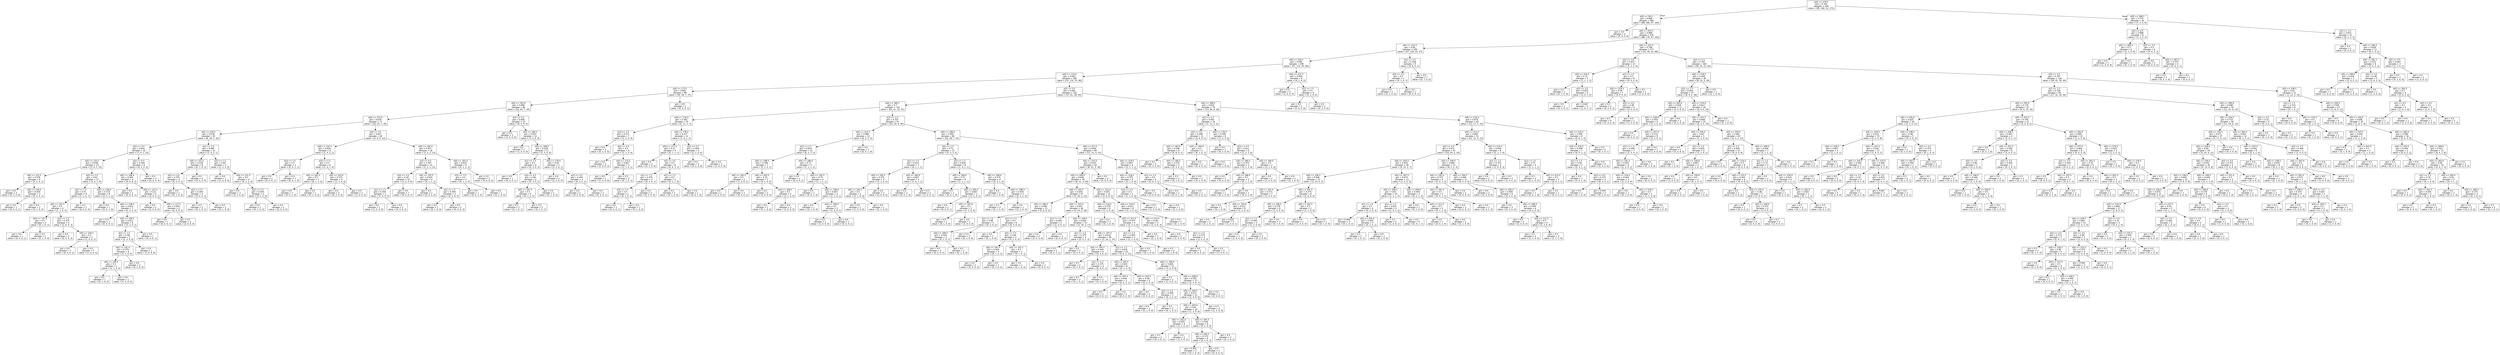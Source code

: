 digraph Tree {
node [shape=box, fontname="helvetica"] ;
edge [fontname="helvetica"] ;
0 [label="x[0] <= 278.5\ngini = 0.704\nsamples = 500\nvalue = [95, 182, 52, 171]"] ;
1 [label="x[0] <= 94.5\ngini = 0.698\nsamples = 480\nvalue = [88, 180, 47, 165]"] ;
0 -> 1 [labeldistance=2.5, labelangle=45, headlabel="True"] ;
2 [label="gini = 0.0\nsamples = 4\nvalue = [0, 4, 0, 0]"] ;
1 -> 2 ;
3 [label="x[0] <= 223.5\ngini = 0.699\nsamples = 476\nvalue = [88, 176, 47, 165]"] ;
1 -> 3 ;
4 [label="x[0] <= 222.5\ngini = 0.69\nsamples = 299\nvalue = [57, 120, 25, 97]"] ;
3 -> 4 ;
5 [label="x[0] <= 220.5\ngini = 0.695\nsamples = 290\nvalue = [57, 112, 25, 96]"] ;
4 -> 5 ;
6 [label="x[0] <= 174.0\ngini = 0.693\nsamples = 284\nvalue = [53, 110, 25, 96]"] ;
5 -> 6 ;
7 [label="x[0] <= 172.5\ngini = 0.682\nsamples = 89\nvalue = [16, 29, 7, 37]"] ;
6 -> 7 ;
8 [label="x[0] <= 165.0\ngini = 0.689\nsamples = 86\nvalue = [16, 29, 7, 34]"] ;
7 -> 8 ;
9 [label="x[0] <= 153.5\ngini = 0.678\nsamples = 71\nvalue = [10, 24, 7, 30]"] ;
8 -> 9 ;
10 [label="x[0] <= 150.5\ngini = 0.678\nsamples = 45\nvalue = [8, 18, 3, 16]"] ;
9 -> 10 ;
11 [label="x[2] <= 3.5\ngini = 0.652\nsamples = 32\nvalue = [7, 9, 1, 15]"] ;
10 -> 11 ;
12 [label="x[0] <= 132.5\ngini = 0.639\nsamples = 23\nvalue = [3, 9, 1, 10]"] ;
11 -> 12 ;
13 [label="x[0] <= 122.5\ngini = 0.278\nsamples = 6\nvalue = [0, 5, 0, 1]"] ;
12 -> 13 ;
14 [label="gini = 0.0\nsamples = 3\nvalue = [0, 3, 0, 0]"] ;
13 -> 14 ;
15 [label="x[0] <= 126.0\ngini = 0.444\nsamples = 3\nvalue = [0, 2, 0, 1]"] ;
13 -> 15 ;
16 [label="gini = 0.0\nsamples = 1\nvalue = [0, 0, 0, 1]"] ;
15 -> 16 ;
17 [label="gini = 0.0\nsamples = 2\nvalue = [0, 2, 0, 0]"] ;
15 -> 17 ;
18 [label="x[2] <= 2.5\ngini = 0.63\nsamples = 17\nvalue = [3, 4, 1, 9]"] ;
12 -> 18 ;
19 [label="x[1] <= 1.5\ngini = 0.37\nsamples = 9\nvalue = [1, 1, 0, 7]"] ;
18 -> 19 ;
20 [label="x[0] <= 141.5\ngini = 0.5\nsamples = 6\nvalue = [1, 1, 0, 4]"] ;
19 -> 20 ;
21 [label="x[0] <= 137.5\ngini = 0.5\nsamples = 2\nvalue = [0, 1, 0, 1]"] ;
20 -> 21 ;
22 [label="gini = 0.0\nsamples = 1\nvalue = [0, 0, 0, 1]"] ;
21 -> 22 ;
23 [label="gini = 0.0\nsamples = 1\nvalue = [0, 1, 0, 0]"] ;
21 -> 23 ;
24 [label="x[2] <= 1.5\ngini = 0.375\nsamples = 4\nvalue = [1, 0, 0, 3]"] ;
20 -> 24 ;
25 [label="gini = 0.0\nsamples = 2\nvalue = [0, 0, 0, 2]"] ;
24 -> 25 ;
26 [label="x[0] <= 144.5\ngini = 0.5\nsamples = 2\nvalue = [1, 0, 0, 1]"] ;
24 -> 26 ;
27 [label="gini = 0.0\nsamples = 1\nvalue = [0, 0, 0, 1]"] ;
26 -> 27 ;
28 [label="gini = 0.0\nsamples = 1\nvalue = [1, 0, 0, 0]"] ;
26 -> 28 ;
29 [label="gini = 0.0\nsamples = 3\nvalue = [0, 0, 0, 3]"] ;
19 -> 29 ;
30 [label="x[0] <= 136.0\ngini = 0.719\nsamples = 8\nvalue = [2, 3, 1, 2]"] ;
18 -> 30 ;
31 [label="gini = 0.0\nsamples = 1\nvalue = [0, 0, 1, 0]"] ;
30 -> 31 ;
32 [label="x[0] <= 138.5\ngini = 0.653\nsamples = 7\nvalue = [2, 3, 0, 2]"] ;
30 -> 32 ;
33 [label="gini = 0.0\nsamples = 1\nvalue = [0, 0, 0, 1]"] ;
32 -> 33 ;
34 [label="x[0] <= 149.5\ngini = 0.611\nsamples = 6\nvalue = [2, 3, 0, 1]"] ;
32 -> 34 ;
35 [label="x[1] <= 1.5\ngini = 0.48\nsamples = 5\nvalue = [2, 3, 0, 0]"] ;
34 -> 35 ;
36 [label="x[0] <= 141.0\ngini = 0.375\nsamples = 4\nvalue = [1, 3, 0, 0]"] ;
35 -> 36 ;
37 [label="x[0] <= 139.5\ngini = 0.5\nsamples = 2\nvalue = [1, 1, 0, 0]"] ;
36 -> 37 ;
38 [label="gini = 0.0\nsamples = 1\nvalue = [0, 1, 0, 0]"] ;
37 -> 38 ;
39 [label="gini = 0.0\nsamples = 1\nvalue = [1, 0, 0, 0]"] ;
37 -> 39 ;
40 [label="gini = 0.0\nsamples = 2\nvalue = [0, 2, 0, 0]"] ;
36 -> 40 ;
41 [label="gini = 0.0\nsamples = 1\nvalue = [1, 0, 0, 0]"] ;
35 -> 41 ;
42 [label="gini = 0.0\nsamples = 1\nvalue = [0, 0, 0, 1]"] ;
34 -> 42 ;
43 [label="x[2] <= 4.5\ngini = 0.494\nsamples = 9\nvalue = [4, 0, 0, 5]"] ;
11 -> 43 ;
44 [label="x[0] <= 106.0\ngini = 0.444\nsamples = 6\nvalue = [4, 0, 0, 2]"] ;
43 -> 44 ;
45 [label="gini = 0.0\nsamples = 1\nvalue = [0, 0, 0, 1]"] ;
44 -> 45 ;
46 [label="x[0] <= 127.0\ngini = 0.32\nsamples = 5\nvalue = [4, 0, 0, 1]"] ;
44 -> 46 ;
47 [label="gini = 0.0\nsamples = 2\nvalue = [2, 0, 0, 0]"] ;
46 -> 47 ;
48 [label="x[0] <= 137.5\ngini = 0.444\nsamples = 3\nvalue = [2, 0, 0, 1]"] ;
46 -> 48 ;
49 [label="gini = 0.0\nsamples = 1\nvalue = [0, 0, 0, 1]"] ;
48 -> 49 ;
50 [label="gini = 0.0\nsamples = 2\nvalue = [2, 0, 0, 0]"] ;
48 -> 50 ;
51 [label="gini = 0.0\nsamples = 3\nvalue = [0, 0, 0, 3]"] ;
43 -> 51 ;
52 [label="x[1] <= 1.5\ngini = 0.485\nsamples = 13\nvalue = [1, 9, 2, 1]"] ;
10 -> 52 ;
53 [label="x[0] <= 151.5\ngini = 0.219\nsamples = 8\nvalue = [0, 7, 0, 1]"] ;
52 -> 53 ;
54 [label="x[2] <= 2.0\ngini = 0.375\nsamples = 4\nvalue = [0, 3, 0, 1]"] ;
53 -> 54 ;
55 [label="gini = 0.0\nsamples = 1\nvalue = [0, 1, 0, 0]"] ;
54 -> 55 ;
56 [label="x[2] <= 3.5\ngini = 0.444\nsamples = 3\nvalue = [0, 2, 0, 1]"] ;
54 -> 56 ;
57 [label="gini = 0.5\nsamples = 2\nvalue = [0, 1, 0, 1]"] ;
56 -> 57 ;
58 [label="gini = 0.0\nsamples = 1\nvalue = [0, 1, 0, 0]"] ;
56 -> 58 ;
59 [label="gini = 0.0\nsamples = 4\nvalue = [0, 4, 0, 0]"] ;
53 -> 59 ;
60 [label="x[2] <= 1.5\ngini = 0.64\nsamples = 5\nvalue = [1, 2, 2, 0]"] ;
52 -> 60 ;
61 [label="gini = 0.0\nsamples = 1\nvalue = [1, 0, 0, 0]"] ;
60 -> 61 ;
62 [label="x[0] <= 151.5\ngini = 0.5\nsamples = 4\nvalue = [0, 2, 2, 0]"] ;
60 -> 62 ;
63 [label="gini = 0.0\nsamples = 1\nvalue = [0, 1, 0, 0]"] ;
62 -> 63 ;
64 [label="x[2] <= 2.5\ngini = 0.444\nsamples = 3\nvalue = [0, 1, 2, 0]"] ;
62 -> 64 ;
65 [label="gini = 0.0\nsamples = 1\nvalue = [0, 1, 0, 0]"] ;
64 -> 65 ;
66 [label="gini = 0.0\nsamples = 2\nvalue = [0, 0, 2, 0]"] ;
64 -> 66 ;
67 [label="x[2] <= 2.5\ngini = 0.627\nsamples = 26\nvalue = [2, 6, 4, 14]"] ;
9 -> 67 ;
68 [label="x[0] <= 155.5\ngini = 0.656\nsamples = 8\nvalue = [1, 4, 2, 1]"] ;
67 -> 68 ;
69 [label="x[2] <= 1.5\ngini = 0.5\nsamples = 2\nvalue = [0, 0, 1, 1]"] ;
68 -> 69 ;
70 [label="gini = 0.0\nsamples = 1\nvalue = [0, 0, 0, 1]"] ;
69 -> 70 ;
71 [label="gini = 0.0\nsamples = 1\nvalue = [0, 0, 1, 0]"] ;
69 -> 71 ;
72 [label="x[2] <= 1.5\ngini = 0.5\nsamples = 6\nvalue = [1, 4, 1, 0]"] ;
68 -> 72 ;
73 [label="x[0] <= 162.5\ngini = 0.5\nsamples = 2\nvalue = [0, 1, 1, 0]"] ;
72 -> 73 ;
74 [label="gini = 0.0\nsamples = 1\nvalue = [0, 0, 1, 0]"] ;
73 -> 74 ;
75 [label="gini = 0.0\nsamples = 1\nvalue = [0, 1, 0, 0]"] ;
73 -> 75 ;
76 [label="x[0] <= 163.0\ngini = 0.375\nsamples = 4\nvalue = [1, 3, 0, 0]"] ;
72 -> 76 ;
77 [label="gini = 0.0\nsamples = 3\nvalue = [0, 3, 0, 0]"] ;
76 -> 77 ;
78 [label="gini = 0.0\nsamples = 1\nvalue = [1, 0, 0, 0]"] ;
76 -> 78 ;
79 [label="x[0] <= 162.0\ngini = 0.451\nsamples = 18\nvalue = [1, 2, 2, 13]"] ;
67 -> 79 ;
80 [label="x[2] <= 4.5\ngini = 0.367\nsamples = 14\nvalue = [1, 1, 1, 11]"] ;
79 -> 80 ;
81 [label="x[2] <= 3.5\ngini = 0.18\nsamples = 10\nvalue = [1, 0, 0, 9]"] ;
80 -> 81 ;
82 [label="x[1] <= 1.5\ngini = 0.444\nsamples = 3\nvalue = [1, 0, 0, 2]"] ;
81 -> 82 ;
83 [label="gini = 0.0\nsamples = 1\nvalue = [1, 0, 0, 0]"] ;
82 -> 83 ;
84 [label="gini = 0.0\nsamples = 2\nvalue = [0, 0, 0, 2]"] ;
82 -> 84 ;
85 [label="gini = 0.0\nsamples = 7\nvalue = [0, 0, 0, 7]"] ;
81 -> 85 ;
86 [label="x[0] <= 155.5\ngini = 0.625\nsamples = 4\nvalue = [0, 1, 1, 2]"] ;
80 -> 86 ;
87 [label="gini = 0.0\nsamples = 1\nvalue = [0, 0, 1, 0]"] ;
86 -> 87 ;
88 [label="x[1] <= 1.5\ngini = 0.444\nsamples = 3\nvalue = [0, 1, 0, 2]"] ;
86 -> 88 ;
89 [label="gini = 0.0\nsamples = 1\nvalue = [0, 1, 0, 0]"] ;
88 -> 89 ;
90 [label="gini = 0.0\nsamples = 2\nvalue = [0, 0, 0, 2]"] ;
88 -> 90 ;
91 [label="x[0] <= 163.5\ngini = 0.625\nsamples = 4\nvalue = [0, 1, 1, 2]"] ;
79 -> 91 ;
92 [label="x[2] <= 3.5\ngini = 0.5\nsamples = 2\nvalue = [0, 1, 1, 0]"] ;
91 -> 92 ;
93 [label="gini = 0.0\nsamples = 1\nvalue = [0, 0, 1, 0]"] ;
92 -> 93 ;
94 [label="gini = 0.0\nsamples = 1\nvalue = [0, 1, 0, 0]"] ;
92 -> 94 ;
95 [label="gini = 0.0\nsamples = 2\nvalue = [0, 0, 0, 2]"] ;
91 -> 95 ;
96 [label="x[2] <= 2.5\ngini = 0.658\nsamples = 15\nvalue = [6, 5, 0, 4]"] ;
8 -> 96 ;
97 [label="gini = 0.0\nsamples = 3\nvalue = [3, 0, 0, 0]"] ;
96 -> 97 ;
98 [label="x[0] <= 166.5\ngini = 0.653\nsamples = 12\nvalue = [3, 5, 0, 4]"] ;
96 -> 98 ;
99 [label="gini = 0.0\nsamples = 1\nvalue = [1, 0, 0, 0]"] ;
98 -> 99 ;
100 [label="x[0] <= 168.5\ngini = 0.628\nsamples = 11\nvalue = [2, 5, 0, 4]"] ;
98 -> 100 ;
101 [label="x[1] <= 1.5\ngini = 0.5\nsamples = 6\nvalue = [0, 3, 0, 3]"] ;
100 -> 101 ;
102 [label="gini = 0.0\nsamples = 1\nvalue = [0, 0, 0, 1]"] ;
101 -> 102 ;
103 [label="x[2] <= 4.5\ngini = 0.48\nsamples = 5\nvalue = [0, 3, 0, 2]"] ;
101 -> 103 ;
104 [label="x[0] <= 167.5\ngini = 0.5\nsamples = 4\nvalue = [0, 2, 0, 2]"] ;
103 -> 104 ;
105 [label="gini = 0.5\nsamples = 2\nvalue = [0, 1, 0, 1]"] ;
104 -> 105 ;
106 [label="gini = 0.5\nsamples = 2\nvalue = [0, 1, 0, 1]"] ;
104 -> 106 ;
107 [label="gini = 0.0\nsamples = 1\nvalue = [0, 1, 0, 0]"] ;
103 -> 107 ;
108 [label="x[0] <= 170.0\ngini = 0.64\nsamples = 5\nvalue = [2, 2, 0, 1]"] ;
100 -> 108 ;
109 [label="gini = 0.0\nsamples = 2\nvalue = [2, 0, 0, 0]"] ;
108 -> 109 ;
110 [label="x[2] <= 4.5\ngini = 0.444\nsamples = 3\nvalue = [0, 2, 0, 1]"] ;
108 -> 110 ;
111 [label="gini = 0.0\nsamples = 2\nvalue = [0, 2, 0, 0]"] ;
110 -> 111 ;
112 [label="gini = 0.0\nsamples = 1\nvalue = [0, 0, 0, 1]"] ;
110 -> 112 ;
113 [label="gini = 0.0\nsamples = 3\nvalue = [0, 0, 0, 3]"] ;
7 -> 113 ;
114 [label="x[2] <= 3.5\ngini = 0.691\nsamples = 195\nvalue = [37, 81, 18, 59]"] ;
6 -> 114 ;
115 [label="x[0] <= 180.5\ngini = 0.7\nsamples = 116\nvalue = [24, 41, 10, 41]"] ;
114 -> 115 ;
116 [label="x[0] <= 176.5\ngini = 0.582\nsamples = 19\nvalue = [2, 11, 1, 5]"] ;
115 -> 116 ;
117 [label="x[2] <= 1.5\ngini = 0.571\nsamples = 7\nvalue = [1, 2, 0, 4]"] ;
116 -> 117 ;
118 [label="gini = 0.0\nsamples = 1\nvalue = [0, 1, 0, 0]"] ;
117 -> 118 ;
119 [label="x[2] <= 2.5\ngini = 0.5\nsamples = 6\nvalue = [1, 1, 0, 4]"] ;
117 -> 119 ;
120 [label="gini = 0.0\nsamples = 3\nvalue = [0, 0, 0, 3]"] ;
119 -> 120 ;
121 [label="x[0] <= 175.5\ngini = 0.667\nsamples = 3\nvalue = [1, 1, 0, 1]"] ;
119 -> 121 ;
122 [label="gini = 0.0\nsamples = 1\nvalue = [1, 0, 0, 0]"] ;
121 -> 122 ;
123 [label="gini = 0.5\nsamples = 2\nvalue = [0, 1, 0, 1]"] ;
121 -> 123 ;
124 [label="x[0] <= 178.5\ngini = 0.417\nsamples = 12\nvalue = [1, 9, 1, 1]"] ;
116 -> 124 ;
125 [label="x[0] <= 177.5\ngini = 0.37\nsamples = 9\nvalue = [0, 7, 1, 1]"] ;
124 -> 125 ;
126 [label="gini = 0.0\nsamples = 3\nvalue = [0, 3, 0, 0]"] ;
125 -> 126 ;
127 [label="x[2] <= 2.5\ngini = 0.5\nsamples = 6\nvalue = [0, 4, 1, 1]"] ;
125 -> 127 ;
128 [label="x[1] <= 1.5\ngini = 0.375\nsamples = 4\nvalue = [0, 3, 0, 1]"] ;
127 -> 128 ;
129 [label="x[2] <= 1.5\ngini = 0.5\nsamples = 2\nvalue = [0, 1, 0, 1]"] ;
128 -> 129 ;
130 [label="gini = 0.0\nsamples = 1\nvalue = [0, 0, 0, 1]"] ;
129 -> 130 ;
131 [label="gini = 0.0\nsamples = 1\nvalue = [0, 1, 0, 0]"] ;
129 -> 131 ;
132 [label="gini = 0.0\nsamples = 2\nvalue = [0, 2, 0, 0]"] ;
128 -> 132 ;
133 [label="x[1] <= 1.5\ngini = 0.5\nsamples = 2\nvalue = [0, 1, 1, 0]"] ;
127 -> 133 ;
134 [label="gini = 0.0\nsamples = 1\nvalue = [0, 1, 0, 0]"] ;
133 -> 134 ;
135 [label="gini = 0.0\nsamples = 1\nvalue = [0, 0, 1, 0]"] ;
133 -> 135 ;
136 [label="x[2] <= 2.5\ngini = 0.444\nsamples = 3\nvalue = [1, 2, 0, 0]"] ;
124 -> 136 ;
137 [label="gini = 0.0\nsamples = 2\nvalue = [0, 2, 0, 0]"] ;
136 -> 137 ;
138 [label="gini = 0.0\nsamples = 1\nvalue = [1, 0, 0, 0]"] ;
136 -> 138 ;
139 [label="x[2] <= 1.5\ngini = 0.707\nsamples = 97\nvalue = [22, 30, 9, 36]"] ;
115 -> 139 ;
140 [label="x[0] <= 215.5\ngini = 0.686\nsamples = 13\nvalue = [6, 2, 2, 3]"] ;
139 -> 140 ;
141 [label="x[1] <= 1.5\ngini = 0.653\nsamples = 12\nvalue = [6, 2, 1, 3]"] ;
140 -> 141 ;
142 [label="x[0] <= 188.5\ngini = 0.449\nsamples = 7\nvalue = [5, 1, 0, 1]"] ;
141 -> 142 ;
143 [label="x[0] <= 183.5\ngini = 0.5\nsamples = 2\nvalue = [1, 0, 0, 1]"] ;
142 -> 143 ;
144 [label="gini = 0.0\nsamples = 1\nvalue = [1, 0, 0, 0]"] ;
143 -> 144 ;
145 [label="gini = 0.0\nsamples = 1\nvalue = [0, 0, 0, 1]"] ;
143 -> 145 ;
146 [label="x[0] <= 202.0\ngini = 0.32\nsamples = 5\nvalue = [4, 1, 0, 0]"] ;
142 -> 146 ;
147 [label="gini = 0.0\nsamples = 3\nvalue = [3, 0, 0, 0]"] ;
146 -> 147 ;
148 [label="x[0] <= 208.5\ngini = 0.5\nsamples = 2\nvalue = [1, 1, 0, 0]"] ;
146 -> 148 ;
149 [label="gini = 0.0\nsamples = 1\nvalue = [0, 1, 0, 0]"] ;
148 -> 149 ;
150 [label="gini = 0.0\nsamples = 1\nvalue = [1, 0, 0, 0]"] ;
148 -> 150 ;
151 [label="x[0] <= 186.0\ngini = 0.72\nsamples = 5\nvalue = [1, 1, 1, 2]"] ;
141 -> 151 ;
152 [label="gini = 0.0\nsamples = 1\nvalue = [0, 0, 0, 1]"] ;
151 -> 152 ;
153 [label="x[0] <= 192.5\ngini = 0.75\nsamples = 4\nvalue = [1, 1, 1, 1]"] ;
151 -> 153 ;
154 [label="gini = 0.0\nsamples = 1\nvalue = [0, 0, 1, 0]"] ;
153 -> 154 ;
155 [label="x[0] <= 198.0\ngini = 0.667\nsamples = 3\nvalue = [1, 1, 0, 1]"] ;
153 -> 155 ;
156 [label="gini = 0.0\nsamples = 1\nvalue = [0, 1, 0, 0]"] ;
155 -> 156 ;
157 [label="x[0] <= 205.0\ngini = 0.5\nsamples = 2\nvalue = [1, 0, 0, 1]"] ;
155 -> 157 ;
158 [label="gini = 0.0\nsamples = 1\nvalue = [1, 0, 0, 0]"] ;
157 -> 158 ;
159 [label="gini = 0.0\nsamples = 1\nvalue = [0, 0, 0, 1]"] ;
157 -> 159 ;
160 [label="gini = 0.0\nsamples = 1\nvalue = [0, 0, 1, 0]"] ;
140 -> 160 ;
161 [label="x[0] <= 188.5\ngini = 0.691\nsamples = 84\nvalue = [16, 28, 7, 33]"] ;
139 -> 161 ;
162 [label="x[2] <= 2.5\ngini = 0.72\nsamples = 15\nvalue = [5, 5, 3, 2]"] ;
161 -> 162 ;
163 [label="x[1] <= 1.5\ngini = 0.612\nsamples = 7\nvalue = [4, 1, 1, 1]"] ;
162 -> 163 ;
164 [label="x[0] <= 182.5\ngini = 0.375\nsamples = 4\nvalue = [3, 1, 0, 0]"] ;
163 -> 164 ;
165 [label="x[0] <= 181.5\ngini = 0.5\nsamples = 2\nvalue = [1, 1, 0, 0]"] ;
164 -> 165 ;
166 [label="gini = 0.0\nsamples = 1\nvalue = [1, 0, 0, 0]"] ;
165 -> 166 ;
167 [label="gini = 0.0\nsamples = 1\nvalue = [0, 1, 0, 0]"] ;
165 -> 167 ;
168 [label="gini = 0.0\nsamples = 2\nvalue = [2, 0, 0, 0]"] ;
164 -> 168 ;
169 [label="x[0] <= 185.0\ngini = 0.667\nsamples = 3\nvalue = [1, 0, 1, 1]"] ;
163 -> 169 ;
170 [label="gini = 0.0\nsamples = 1\nvalue = [0, 0, 1, 0]"] ;
169 -> 170 ;
171 [label="gini = 0.5\nsamples = 2\nvalue = [1, 0, 0, 1]"] ;
169 -> 171 ;
172 [label="x[1] <= 1.5\ngini = 0.656\nsamples = 8\nvalue = [1, 4, 2, 1]"] ;
162 -> 172 ;
173 [label="x[0] <= 184.0\ngini = 0.75\nsamples = 4\nvalue = [1, 1, 1, 1]"] ;
172 -> 173 ;
174 [label="gini = 0.0\nsamples = 1\nvalue = [0, 0, 1, 0]"] ;
173 -> 174 ;
175 [label="x[0] <= 185.5\ngini = 0.667\nsamples = 3\nvalue = [1, 1, 0, 1]"] ;
173 -> 175 ;
176 [label="gini = 0.0\nsamples = 1\nvalue = [0, 0, 0, 1]"] ;
175 -> 176 ;
177 [label="x[0] <= 187.0\ngini = 0.5\nsamples = 2\nvalue = [1, 1, 0, 0]"] ;
175 -> 177 ;
178 [label="gini = 0.0\nsamples = 1\nvalue = [0, 1, 0, 0]"] ;
177 -> 178 ;
179 [label="gini = 0.0\nsamples = 1\nvalue = [1, 0, 0, 0]"] ;
177 -> 179 ;
180 [label="x[0] <= 184.0\ngini = 0.375\nsamples = 4\nvalue = [0, 3, 1, 0]"] ;
172 -> 180 ;
181 [label="gini = 0.0\nsamples = 1\nvalue = [0, 1, 0, 0]"] ;
180 -> 181 ;
182 [label="x[0] <= 186.5\ngini = 0.444\nsamples = 3\nvalue = [0, 2, 1, 0]"] ;
180 -> 182 ;
183 [label="gini = 0.5\nsamples = 2\nvalue = [0, 1, 1, 0]"] ;
182 -> 183 ;
184 [label="gini = 0.0\nsamples = 1\nvalue = [0, 1, 0, 0]"] ;
182 -> 184 ;
185 [label="x[0] <= 217.5\ngini = 0.658\nsamples = 69\nvalue = [11, 23, 4, 31]"] ;
161 -> 185 ;
186 [label="x[0] <= 215.5\ngini = 0.633\nsamples = 63\nvalue = [8, 22, 3, 30]"] ;
185 -> 186 ;
187 [label="x[0] <= 209.5\ngini = 0.646\nsamples = 59\nvalue = [8, 22, 3, 26]"] ;
186 -> 187 ;
188 [label="x[0] <= 192.5\ngini = 0.629\nsamples = 47\nvalue = [5, 16, 3, 23]"] ;
187 -> 188 ;
189 [label="x[0] <= 190.5\ngini = 0.496\nsamples = 11\nvalue = [0, 6, 0, 5]"] ;
188 -> 189 ;
190 [label="x[1] <= 1.5\ngini = 0.48\nsamples = 5\nvalue = [0, 3, 0, 2]"] ;
189 -> 190 ;
191 [label="x[0] <= 189.5\ngini = 0.444\nsamples = 3\nvalue = [0, 1, 0, 2]"] ;
190 -> 191 ;
192 [label="gini = 0.0\nsamples = 2\nvalue = [0, 0, 0, 2]"] ;
191 -> 192 ;
193 [label="gini = 0.0\nsamples = 1\nvalue = [0, 1, 0, 0]"] ;
191 -> 193 ;
194 [label="gini = 0.0\nsamples = 2\nvalue = [0, 2, 0, 0]"] ;
190 -> 194 ;
195 [label="x[1] <= 1.5\ngini = 0.5\nsamples = 6\nvalue = [0, 3, 0, 3]"] ;
189 -> 195 ;
196 [label="gini = 0.0\nsamples = 1\nvalue = [0, 1, 0, 0]"] ;
195 -> 196 ;
197 [label="x[2] <= 2.5\ngini = 0.48\nsamples = 5\nvalue = [0, 2, 0, 3]"] ;
195 -> 197 ;
198 [label="x[0] <= 191.5\ngini = 0.444\nsamples = 3\nvalue = [0, 1, 0, 2]"] ;
197 -> 198 ;
199 [label="gini = 0.0\nsamples = 2\nvalue = [0, 0, 0, 2]"] ;
198 -> 199 ;
200 [label="gini = 0.0\nsamples = 1\nvalue = [0, 1, 0, 0]"] ;
198 -> 200 ;
201 [label="x[0] <= 191.5\ngini = 0.5\nsamples = 2\nvalue = [0, 1, 0, 1]"] ;
197 -> 201 ;
202 [label="gini = 0.0\nsamples = 1\nvalue = [0, 1, 0, 0]"] ;
201 -> 202 ;
203 [label="gini = 0.0\nsamples = 1\nvalue = [0, 0, 0, 1]"] ;
201 -> 203 ;
204 [label="x[0] <= 193.5\ngini = 0.647\nsamples = 36\nvalue = [5, 10, 3, 18]"] ;
188 -> 204 ;
205 [label="x[1] <= 1.5\ngini = 0.444\nsamples = 3\nvalue = [2, 0, 0, 1]"] ;
204 -> 205 ;
206 [label="gini = 0.0\nsamples = 2\nvalue = [2, 0, 0, 0]"] ;
205 -> 206 ;
207 [label="gini = 0.0\nsamples = 1\nvalue = [0, 0, 0, 1]"] ;
205 -> 207 ;
208 [label="x[0] <= 194.5\ngini = 0.626\nsamples = 33\nvalue = [3, 10, 3, 17]"] ;
204 -> 208 ;
209 [label="x[1] <= 1.5\ngini = 0.375\nsamples = 4\nvalue = [0, 0, 1, 3]"] ;
208 -> 209 ;
210 [label="gini = 0.5\nsamples = 2\nvalue = [0, 0, 1, 1]"] ;
209 -> 210 ;
211 [label="gini = 0.0\nsamples = 2\nvalue = [0, 0, 0, 2]"] ;
209 -> 211 ;
212 [label="x[0] <= 197.5\ngini = 0.633\nsamples = 29\nvalue = [3, 10, 2, 14]"] ;
208 -> 212 ;
213 [label="x[0] <= 195.5\ngini = 0.444\nsamples = 6\nvalue = [0, 4, 0, 2]"] ;
212 -> 213 ;
214 [label="gini = 0.5\nsamples = 2\nvalue = [0, 1, 0, 1]"] ;
213 -> 214 ;
215 [label="x[1] <= 1.5\ngini = 0.375\nsamples = 4\nvalue = [0, 3, 0, 1]"] ;
213 -> 215 ;
216 [label="gini = 0.5\nsamples = 2\nvalue = [0, 1, 0, 1]"] ;
215 -> 216 ;
217 [label="gini = 0.0\nsamples = 2\nvalue = [0, 2, 0, 0]"] ;
215 -> 217 ;
218 [label="x[1] <= 1.5\ngini = 0.635\nsamples = 23\nvalue = [3, 6, 2, 12]"] ;
212 -> 218 ;
219 [label="x[0] <= 205.5\ngini = 0.625\nsamples = 8\nvalue = [0, 2, 2, 4]"] ;
218 -> 219 ;
220 [label="x[0] <= 203.5\ngini = 0.444\nsamples = 3\nvalue = [0, 0, 2, 1]"] ;
219 -> 220 ;
221 [label="gini = 0.0\nsamples = 1\nvalue = [0, 0, 0, 1]"] ;
220 -> 221 ;
222 [label="gini = 0.0\nsamples = 2\nvalue = [0, 0, 2, 0]"] ;
220 -> 222 ;
223 [label="x[0] <= 207.5\ngini = 0.48\nsamples = 5\nvalue = [0, 2, 0, 3]"] ;
219 -> 223 ;
224 [label="gini = 0.0\nsamples = 2\nvalue = [0, 0, 0, 2]"] ;
223 -> 224 ;
225 [label="x[2] <= 2.5\ngini = 0.444\nsamples = 3\nvalue = [0, 2, 0, 1]"] ;
223 -> 225 ;
226 [label="gini = 0.0\nsamples = 1\nvalue = [0, 1, 0, 0]"] ;
225 -> 226 ;
227 [label="gini = 0.5\nsamples = 2\nvalue = [0, 1, 0, 1]"] ;
225 -> 227 ;
228 [label="x[0] <= 199.0\ngini = 0.604\nsamples = 15\nvalue = [3, 4, 0, 8]"] ;
218 -> 228 ;
229 [label="gini = 0.5\nsamples = 2\nvalue = [1, 0, 0, 1]"] ;
228 -> 229 ;
230 [label="x[0] <= 208.0\ngini = 0.592\nsamples = 13\nvalue = [2, 4, 0, 7]"] ;
228 -> 230 ;
231 [label="x[0] <= 206.5\ngini = 0.611\nsamples = 12\nvalue = [2, 4, 0, 6]"] ;
230 -> 231 ;
232 [label="x[0] <= 203.0\ngini = 0.54\nsamples = 10\nvalue = [1, 3, 0, 6]"] ;
231 -> 232 ;
233 [label="x[0] <= 201.0\ngini = 0.625\nsamples = 4\nvalue = [1, 1, 0, 2]"] ;
232 -> 233 ;
234 [label="gini = 0.5\nsamples = 2\nvalue = [0, 1, 0, 1]"] ;
233 -> 234 ;
235 [label="gini = 0.5\nsamples = 2\nvalue = [1, 0, 0, 1]"] ;
233 -> 235 ;
236 [label="x[0] <= 205.5\ngini = 0.444\nsamples = 6\nvalue = [0, 2, 0, 4]"] ;
232 -> 236 ;
237 [label="x[0] <= 204.5\ngini = 0.375\nsamples = 4\nvalue = [0, 1, 0, 3]"] ;
236 -> 237 ;
238 [label="gini = 0.444\nsamples = 3\nvalue = [0, 1, 0, 2]"] ;
237 -> 238 ;
239 [label="gini = 0.0\nsamples = 1\nvalue = [0, 0, 0, 1]"] ;
237 -> 239 ;
240 [label="gini = 0.5\nsamples = 2\nvalue = [0, 1, 0, 1]"] ;
236 -> 240 ;
241 [label="gini = 0.5\nsamples = 2\nvalue = [1, 1, 0, 0]"] ;
231 -> 241 ;
242 [label="gini = 0.0\nsamples = 1\nvalue = [0, 0, 0, 1]"] ;
230 -> 242 ;
243 [label="x[0] <= 212.5\ngini = 0.625\nsamples = 12\nvalue = [3, 6, 0, 3]"] ;
187 -> 243 ;
244 [label="x[0] <= 210.5\ngini = 0.278\nsamples = 6\nvalue = [1, 5, 0, 0]"] ;
243 -> 244 ;
245 [label="gini = 0.0\nsamples = 2\nvalue = [0, 2, 0, 0]"] ;
244 -> 245 ;
246 [label="x[0] <= 211.5\ngini = 0.375\nsamples = 4\nvalue = [1, 3, 0, 0]"] ;
244 -> 246 ;
247 [label="x[1] <= 1.5\ngini = 0.444\nsamples = 3\nvalue = [1, 2, 0, 0]"] ;
246 -> 247 ;
248 [label="gini = 0.0\nsamples = 1\nvalue = [0, 1, 0, 0]"] ;
247 -> 248 ;
249 [label="gini = 0.5\nsamples = 2\nvalue = [1, 1, 0, 0]"] ;
247 -> 249 ;
250 [label="gini = 0.0\nsamples = 1\nvalue = [0, 1, 0, 0]"] ;
246 -> 250 ;
251 [label="x[0] <= 214.5\ngini = 0.611\nsamples = 6\nvalue = [2, 1, 0, 3]"] ;
243 -> 251 ;
252 [label="x[0] <= 213.5\ngini = 0.48\nsamples = 5\nvalue = [2, 0, 0, 3]"] ;
251 -> 252 ;
253 [label="gini = 0.0\nsamples = 1\nvalue = [1, 0, 0, 0]"] ;
252 -> 253 ;
254 [label="x[1] <= 1.5\ngini = 0.375\nsamples = 4\nvalue = [1, 0, 0, 3]"] ;
252 -> 254 ;
255 [label="gini = 0.0\nsamples = 2\nvalue = [0, 0, 0, 2]"] ;
254 -> 255 ;
256 [label="gini = 0.5\nsamples = 2\nvalue = [1, 0, 0, 1]"] ;
254 -> 256 ;
257 [label="gini = 0.0\nsamples = 1\nvalue = [0, 1, 0, 0]"] ;
251 -> 257 ;
258 [label="gini = 0.0\nsamples = 4\nvalue = [0, 0, 0, 4]"] ;
186 -> 258 ;
259 [label="x[0] <= 219.5\ngini = 0.667\nsamples = 6\nvalue = [3, 1, 1, 1]"] ;
185 -> 259 ;
260 [label="x[0] <= 218.5\ngini = 0.375\nsamples = 4\nvalue = [3, 1, 0, 0]"] ;
259 -> 260 ;
261 [label="x[2] <= 2.5\ngini = 0.5\nsamples = 2\nvalue = [1, 1, 0, 0]"] ;
260 -> 261 ;
262 [label="gini = 0.0\nsamples = 1\nvalue = [1, 0, 0, 0]"] ;
261 -> 262 ;
263 [label="gini = 0.0\nsamples = 1\nvalue = [0, 1, 0, 0]"] ;
261 -> 263 ;
264 [label="gini = 0.0\nsamples = 2\nvalue = [2, 0, 0, 0]"] ;
260 -> 264 ;
265 [label="x[1] <= 1.5\ngini = 0.5\nsamples = 2\nvalue = [0, 0, 1, 1]"] ;
259 -> 265 ;
266 [label="gini = 0.0\nsamples = 1\nvalue = [0, 0, 1, 0]"] ;
265 -> 266 ;
267 [label="gini = 0.0\nsamples = 1\nvalue = [0, 0, 0, 1]"] ;
265 -> 267 ;
268 [label="x[0] <= 189.5\ngini = 0.654\nsamples = 79\nvalue = [13, 40, 8, 18]"] ;
114 -> 268 ;
269 [label="x[1] <= 1.5\ngini = 0.493\nsamples = 19\nvalue = [1, 13, 3, 2]"] ;
268 -> 269 ;
270 [label="x[2] <= 4.5\ngini = 0.298\nsamples = 11\nvalue = [0, 9, 0, 2]"] ;
269 -> 270 ;
271 [label="x[0] <= 183.0\ngini = 0.198\nsamples = 9\nvalue = [0, 8, 0, 1]"] ;
270 -> 271 ;
272 [label="gini = 0.0\nsamples = 5\nvalue = [0, 5, 0, 0]"] ;
271 -> 272 ;
273 [label="x[0] <= 185.5\ngini = 0.375\nsamples = 4\nvalue = [0, 3, 0, 1]"] ;
271 -> 273 ;
274 [label="gini = 0.5\nsamples = 2\nvalue = [0, 1, 0, 1]"] ;
273 -> 274 ;
275 [label="gini = 0.0\nsamples = 2\nvalue = [0, 2, 0, 0]"] ;
273 -> 275 ;
276 [label="x[0] <= 184.0\ngini = 0.5\nsamples = 2\nvalue = [0, 1, 0, 1]"] ;
270 -> 276 ;
277 [label="gini = 0.0\nsamples = 1\nvalue = [0, 0, 0, 1]"] ;
276 -> 277 ;
278 [label="gini = 0.0\nsamples = 1\nvalue = [0, 1, 0, 0]"] ;
276 -> 278 ;
279 [label="x[0] <= 176.5\ngini = 0.594\nsamples = 8\nvalue = [1, 4, 3, 0]"] ;
269 -> 279 ;
280 [label="gini = 0.0\nsamples = 2\nvalue = [0, 2, 0, 0]"] ;
279 -> 280 ;
281 [label="x[2] <= 4.5\ngini = 0.611\nsamples = 6\nvalue = [1, 2, 3, 0]"] ;
279 -> 281 ;
282 [label="x[0] <= 184.5\ngini = 0.375\nsamples = 4\nvalue = [0, 1, 3, 0]"] ;
281 -> 282 ;
283 [label="gini = 0.0\nsamples = 2\nvalue = [0, 0, 2, 0]"] ;
282 -> 283 ;
284 [label="x[0] <= 188.0\ngini = 0.5\nsamples = 2\nvalue = [0, 1, 1, 0]"] ;
282 -> 284 ;
285 [label="gini = 0.0\nsamples = 1\nvalue = [0, 1, 0, 0]"] ;
284 -> 285 ;
286 [label="gini = 0.0\nsamples = 1\nvalue = [0, 0, 1, 0]"] ;
284 -> 286 ;
287 [label="x[0] <= 184.0\ngini = 0.5\nsamples = 2\nvalue = [1, 1, 0, 0]"] ;
281 -> 287 ;
288 [label="gini = 0.0\nsamples = 1\nvalue = [1, 0, 0, 0]"] ;
287 -> 288 ;
289 [label="gini = 0.0\nsamples = 1\nvalue = [0, 1, 0, 0]"] ;
287 -> 289 ;
290 [label="x[0] <= 216.5\ngini = 0.679\nsamples = 60\nvalue = [12, 27, 5, 16]"] ;
268 -> 290 ;
291 [label="x[0] <= 213.5\ngini = 0.694\nsamples = 51\nvalue = [12, 21, 4, 14]"] ;
290 -> 291 ;
292 [label="x[2] <= 4.5\ngini = 0.671\nsamples = 43\nvalue = [10, 20, 3, 10]"] ;
291 -> 292 ;
293 [label="x[0] <= 203.5\ngini = 0.625\nsamples = 28\nvalue = [4, 15, 2, 7]"] ;
292 -> 293 ;
294 [label="x[0] <= 194.5\ngini = 0.498\nsamples = 15\nvalue = [3, 10, 0, 2]"] ;
293 -> 294 ;
295 [label="x[0] <= 191.5\ngini = 0.571\nsamples = 7\nvalue = [1, 4, 0, 2]"] ;
294 -> 295 ;
296 [label="gini = 0.0\nsamples = 1\nvalue = [0, 1, 0, 0]"] ;
295 -> 296 ;
297 [label="x[0] <= 193.0\ngini = 0.611\nsamples = 6\nvalue = [1, 3, 0, 2]"] ;
295 -> 297 ;
298 [label="gini = 0.5\nsamples = 2\nvalue = [0, 1, 0, 1]"] ;
297 -> 298 ;
299 [label="gini = 0.625\nsamples = 4\nvalue = [1, 2, 0, 1]"] ;
297 -> 299 ;
300 [label="x[0] <= 201.5\ngini = 0.375\nsamples = 8\nvalue = [2, 6, 0, 0]"] ;
294 -> 300 ;
301 [label="x[0] <= 198.5\ngini = 0.278\nsamples = 6\nvalue = [1, 5, 0, 0]"] ;
300 -> 301 ;
302 [label="x[1] <= 1.5\ngini = 0.444\nsamples = 3\nvalue = [1, 2, 0, 0]"] ;
301 -> 302 ;
303 [label="gini = 0.0\nsamples = 1\nvalue = [1, 0, 0, 0]"] ;
302 -> 303 ;
304 [label="gini = 0.0\nsamples = 2\nvalue = [0, 2, 0, 0]"] ;
302 -> 304 ;
305 [label="gini = 0.0\nsamples = 3\nvalue = [0, 3, 0, 0]"] ;
301 -> 305 ;
306 [label="x[0] <= 202.5\ngini = 0.5\nsamples = 2\nvalue = [1, 1, 0, 0]"] ;
300 -> 306 ;
307 [label="gini = 0.0\nsamples = 1\nvalue = [1, 0, 0, 0]"] ;
306 -> 307 ;
308 [label="gini = 0.0\nsamples = 1\nvalue = [0, 1, 0, 0]"] ;
306 -> 308 ;
309 [label="x[0] <= 207.5\ngini = 0.675\nsamples = 13\nvalue = [1, 5, 2, 5]"] ;
293 -> 309 ;
310 [label="x[0] <= 206.5\ngini = 0.64\nsamples = 10\nvalue = [1, 3, 1, 5]"] ;
309 -> 310 ;
311 [label="x[1] <= 1.5\ngini = 0.5\nsamples = 6\nvalue = [0, 3, 0, 3]"] ;
310 -> 311 ;
312 [label="gini = 0.444\nsamples = 3\nvalue = [0, 1, 0, 2]"] ;
311 -> 312 ;
313 [label="x[0] <= 205.0\ngini = 0.444\nsamples = 3\nvalue = [0, 2, 0, 1]"] ;
311 -> 313 ;
314 [label="gini = 0.5\nsamples = 2\nvalue = [0, 1, 0, 1]"] ;
313 -> 314 ;
315 [label="gini = 0.0\nsamples = 1\nvalue = [0, 1, 0, 0]"] ;
313 -> 315 ;
316 [label="x[1] <= 1.5\ngini = 0.625\nsamples = 4\nvalue = [1, 0, 1, 2]"] ;
310 -> 316 ;
317 [label="gini = 0.5\nsamples = 2\nvalue = [1, 0, 0, 1]"] ;
316 -> 317 ;
318 [label="gini = 0.5\nsamples = 2\nvalue = [0, 0, 1, 1]"] ;
316 -> 318 ;
319 [label="x[0] <= 209.0\ngini = 0.444\nsamples = 3\nvalue = [0, 2, 1, 0]"] ;
309 -> 319 ;
320 [label="gini = 0.0\nsamples = 1\nvalue = [0, 1, 0, 0]"] ;
319 -> 320 ;
321 [label="x[0] <= 211.5\ngini = 0.5\nsamples = 2\nvalue = [0, 1, 1, 0]"] ;
319 -> 321 ;
322 [label="gini = 0.0\nsamples = 1\nvalue = [0, 0, 1, 0]"] ;
321 -> 322 ;
323 [label="gini = 0.0\nsamples = 1\nvalue = [0, 1, 0, 0]"] ;
321 -> 323 ;
324 [label="x[0] <= 199.5\ngini = 0.684\nsamples = 15\nvalue = [6, 5, 1, 3]"] ;
292 -> 324 ;
325 [label="x[0] <= 195.5\ngini = 0.375\nsamples = 4\nvalue = [0, 0, 1, 3]"] ;
324 -> 325 ;
326 [label="x[0] <= 191.5\ngini = 0.5\nsamples = 2\nvalue = [0, 0, 1, 1]"] ;
325 -> 326 ;
327 [label="gini = 0.0\nsamples = 1\nvalue = [0, 0, 0, 1]"] ;
326 -> 327 ;
328 [label="gini = 0.0\nsamples = 1\nvalue = [0, 0, 1, 0]"] ;
326 -> 328 ;
329 [label="gini = 0.0\nsamples = 2\nvalue = [0, 0, 0, 2]"] ;
325 -> 329 ;
330 [label="x[0] <= 204.5\ngini = 0.496\nsamples = 11\nvalue = [6, 5, 0, 0]"] ;
324 -> 330 ;
331 [label="gini = 0.0\nsamples = 2\nvalue = [2, 0, 0, 0]"] ;
330 -> 331 ;
332 [label="x[0] <= 205.5\ngini = 0.494\nsamples = 9\nvalue = [4, 5, 0, 0]"] ;
330 -> 332 ;
333 [label="gini = 0.0\nsamples = 3\nvalue = [0, 3, 0, 0]"] ;
332 -> 333 ;
334 [label="x[0] <= 208.5\ngini = 0.444\nsamples = 6\nvalue = [4, 2, 0, 0]"] ;
332 -> 334 ;
335 [label="gini = 0.0\nsamples = 2\nvalue = [2, 0, 0, 0]"] ;
334 -> 335 ;
336 [label="x[0] <= 211.5\ngini = 0.5\nsamples = 4\nvalue = [2, 2, 0, 0]"] ;
334 -> 336 ;
337 [label="gini = 0.5\nsamples = 2\nvalue = [1, 1, 0, 0]"] ;
336 -> 337 ;
338 [label="gini = 0.5\nsamples = 2\nvalue = [1, 1, 0, 0]"] ;
336 -> 338 ;
339 [label="x[0] <= 214.5\ngini = 0.656\nsamples = 8\nvalue = [2, 1, 1, 4]"] ;
291 -> 339 ;
340 [label="x[1] <= 1.5\ngini = 0.375\nsamples = 4\nvalue = [1, 0, 0, 3]"] ;
339 -> 340 ;
341 [label="gini = 0.0\nsamples = 2\nvalue = [0, 0, 0, 2]"] ;
340 -> 341 ;
342 [label="gini = 0.5\nsamples = 2\nvalue = [1, 0, 0, 1]"] ;
340 -> 342 ;
343 [label="x[1] <= 1.5\ngini = 0.75\nsamples = 4\nvalue = [1, 1, 1, 1]"] ;
339 -> 343 ;
344 [label="gini = 0.5\nsamples = 2\nvalue = [1, 1, 0, 0]"] ;
343 -> 344 ;
345 [label="x[0] <= 215.5\ngini = 0.5\nsamples = 2\nvalue = [0, 0, 1, 1]"] ;
343 -> 345 ;
346 [label="gini = 0.0\nsamples = 1\nvalue = [0, 0, 1, 0]"] ;
345 -> 346 ;
347 [label="gini = 0.0\nsamples = 1\nvalue = [0, 0, 0, 1]"] ;
345 -> 347 ;
348 [label="x[0] <= 219.5\ngini = 0.494\nsamples = 9\nvalue = [0, 6, 1, 2]"] ;
290 -> 348 ;
349 [label="x[0] <= 218.5\ngini = 0.449\nsamples = 7\nvalue = [0, 5, 1, 1]"] ;
348 -> 349 ;
350 [label="x[1] <= 1.5\ngini = 0.56\nsamples = 5\nvalue = [0, 3, 1, 1]"] ;
349 -> 350 ;
351 [label="gini = 0.0\nsamples = 1\nvalue = [0, 0, 1, 0]"] ;
350 -> 351 ;
352 [label="x[2] <= 4.5\ngini = 0.375\nsamples = 4\nvalue = [0, 3, 0, 1]"] ;
350 -> 352 ;
353 [label="gini = 0.0\nsamples = 1\nvalue = [0, 1, 0, 0]"] ;
352 -> 353 ;
354 [label="gini = 0.444\nsamples = 3\nvalue = [0, 2, 0, 1]"] ;
352 -> 354 ;
355 [label="gini = 0.0\nsamples = 2\nvalue = [0, 2, 0, 0]"] ;
349 -> 355 ;
356 [label="gini = 0.5\nsamples = 2\nvalue = [0, 1, 0, 1]"] ;
348 -> 356 ;
357 [label="x[0] <= 221.5\ngini = 0.444\nsamples = 6\nvalue = [4, 2, 0, 0]"] ;
5 -> 357 ;
358 [label="gini = 0.0\nsamples = 2\nvalue = [2, 0, 0, 0]"] ;
357 -> 358 ;
359 [label="x[1] <= 1.5\ngini = 0.5\nsamples = 4\nvalue = [2, 2, 0, 0]"] ;
357 -> 359 ;
360 [label="gini = 0.0\nsamples = 2\nvalue = [2, 0, 0, 0]"] ;
359 -> 360 ;
361 [label="gini = 0.0\nsamples = 2\nvalue = [0, 2, 0, 0]"] ;
359 -> 361 ;
362 [label="x[1] <= 1.5\ngini = 0.198\nsamples = 9\nvalue = [0, 8, 0, 1]"] ;
4 -> 362 ;
363 [label="x[2] <= 2.5\ngini = 0.5\nsamples = 2\nvalue = [0, 1, 0, 1]"] ;
362 -> 363 ;
364 [label="gini = 0.0\nsamples = 1\nvalue = [0, 1, 0, 0]"] ;
363 -> 364 ;
365 [label="gini = 0.0\nsamples = 1\nvalue = [0, 0, 0, 1]"] ;
363 -> 365 ;
366 [label="gini = 0.0\nsamples = 7\nvalue = [0, 7, 0, 0]"] ;
362 -> 366 ;
367 [label="x[0] <= 225.5\ngini = 0.706\nsamples = 177\nvalue = [31, 56, 22, 68]"] ;
3 -> 367 ;
368 [label="x[2] <= 3.5\ngini = 0.627\nsamples = 13\nvalue = [5, 1, 1, 6]"] ;
367 -> 368 ;
369 [label="x[0] <= 224.5\ngini = 0.72\nsamples = 5\nvalue = [1, 1, 1, 2]"] ;
368 -> 369 ;
370 [label="gini = 0.0\nsamples = 1\nvalue = [0, 1, 0, 0]"] ;
369 -> 370 ;
371 [label="x[2] <= 2.5\ngini = 0.625\nsamples = 4\nvalue = [1, 0, 1, 2]"] ;
369 -> 371 ;
372 [label="gini = 0.0\nsamples = 1\nvalue = [0, 0, 0, 1]"] ;
371 -> 372 ;
373 [label="gini = 0.667\nsamples = 3\nvalue = [1, 0, 1, 1]"] ;
371 -> 373 ;
374 [label="x[1] <= 1.5\ngini = 0.5\nsamples = 8\nvalue = [4, 0, 0, 4]"] ;
368 -> 374 ;
375 [label="x[0] <= 224.5\ngini = 0.49\nsamples = 7\nvalue = [3, 0, 0, 4]"] ;
374 -> 375 ;
376 [label="gini = 0.0\nsamples = 2\nvalue = [0, 0, 0, 2]"] ;
375 -> 376 ;
377 [label="x[2] <= 4.5\ngini = 0.48\nsamples = 5\nvalue = [3, 0, 0, 2]"] ;
375 -> 377 ;
378 [label="gini = 0.5\nsamples = 4\nvalue = [2, 0, 0, 2]"] ;
377 -> 378 ;
379 [label="gini = 0.0\nsamples = 1\nvalue = [1, 0, 0, 0]"] ;
377 -> 379 ;
380 [label="gini = 0.0\nsamples = 1\nvalue = [1, 0, 0, 0]"] ;
374 -> 380 ;
381 [label="x[2] <= 2.5\ngini = 0.703\nsamples = 164\nvalue = [26, 55, 21, 62]"] ;
367 -> 381 ;
382 [label="x[0] <= 276.5\ngini = 0.659\nsamples = 38\nvalue = [8, 10, 2, 18]"] ;
381 -> 382 ;
383 [label="x[2] <= 1.5\ngini = 0.654\nsamples = 37\nvalue = [8, 9, 2, 18]"] ;
382 -> 383 ;
384 [label="x[0] <= 263.0\ngini = 0.628\nsamples = 11\nvalue = [2, 5, 0, 4]"] ;
383 -> 384 ;
385 [label="x[0] <= 228.0\ngini = 0.593\nsamples = 9\nvalue = [2, 5, 0, 2]"] ;
384 -> 385 ;
386 [label="gini = 0.0\nsamples = 1\nvalue = [0, 0, 0, 1]"] ;
385 -> 386 ;
387 [label="x[0] <= 257.0\ngini = 0.531\nsamples = 8\nvalue = [2, 5, 0, 1]"] ;
385 -> 387 ;
388 [label="x[1] <= 1.5\ngini = 0.449\nsamples = 7\nvalue = [1, 5, 0, 1]"] ;
387 -> 388 ;
389 [label="x[0] <= 241.5\ngini = 0.625\nsamples = 4\nvalue = [1, 2, 0, 1]"] ;
388 -> 389 ;
390 [label="x[0] <= 234.5\ngini = 0.444\nsamples = 3\nvalue = [1, 2, 0, 0]"] ;
389 -> 390 ;
391 [label="gini = 0.0\nsamples = 1\nvalue = [0, 1, 0, 0]"] ;
390 -> 391 ;
392 [label="x[0] <= 239.5\ngini = 0.5\nsamples = 2\nvalue = [1, 1, 0, 0]"] ;
390 -> 392 ;
393 [label="gini = 0.0\nsamples = 1\nvalue = [1, 0, 0, 0]"] ;
392 -> 393 ;
394 [label="gini = 0.0\nsamples = 1\nvalue = [0, 1, 0, 0]"] ;
392 -> 394 ;
395 [label="gini = 0.0\nsamples = 1\nvalue = [0, 0, 0, 1]"] ;
389 -> 395 ;
396 [label="gini = 0.0\nsamples = 3\nvalue = [0, 3, 0, 0]"] ;
388 -> 396 ;
397 [label="gini = 0.0\nsamples = 1\nvalue = [1, 0, 0, 0]"] ;
387 -> 397 ;
398 [label="gini = 0.0\nsamples = 2\nvalue = [0, 0, 0, 2]"] ;
384 -> 398 ;
399 [label="x[0] <= 274.0\ngini = 0.627\nsamples = 26\nvalue = [6, 4, 2, 14]"] ;
383 -> 399 ;
400 [label="x[0] <= 231.5\ngini = 0.608\nsamples = 25\nvalue = [6, 3, 2, 14]"] ;
399 -> 400 ;
401 [label="x[0] <= 226.5\ngini = 0.64\nsamples = 5\nvalue = [1, 2, 0, 2]"] ;
400 -> 401 ;
402 [label="gini = 0.0\nsamples = 1\nvalue = [0, 0, 0, 1]"] ;
401 -> 402 ;
403 [label="x[1] <= 1.5\ngini = 0.625\nsamples = 4\nvalue = [1, 2, 0, 1]"] ;
401 -> 403 ;
404 [label="gini = 0.0\nsamples = 1\nvalue = [0, 1, 0, 0]"] ;
403 -> 404 ;
405 [label="x[0] <= 228.0\ngini = 0.667\nsamples = 3\nvalue = [1, 1, 0, 1]"] ;
403 -> 405 ;
406 [label="gini = 0.0\nsamples = 1\nvalue = [1, 0, 0, 0]"] ;
405 -> 406 ;
407 [label="x[0] <= 230.0\ngini = 0.5\nsamples = 2\nvalue = [0, 1, 0, 1]"] ;
405 -> 407 ;
408 [label="gini = 0.0\nsamples = 1\nvalue = [0, 0, 0, 1]"] ;
407 -> 408 ;
409 [label="gini = 0.0\nsamples = 1\nvalue = [0, 1, 0, 0]"] ;
407 -> 409 ;
410 [label="x[0] <= 250.0\ngini = 0.565\nsamples = 20\nvalue = [5, 1, 2, 12]"] ;
400 -> 410 ;
411 [label="x[1] <= 1.5\ngini = 0.426\nsamples = 13\nvalue = [4, 0, 0, 9]"] ;
410 -> 411 ;
412 [label="gini = 0.0\nsamples = 5\nvalue = [0, 0, 0, 5]"] ;
411 -> 412 ;
413 [label="x[0] <= 232.5\ngini = 0.5\nsamples = 8\nvalue = [4, 0, 0, 4]"] ;
411 -> 413 ;
414 [label="gini = 0.0\nsamples = 2\nvalue = [0, 0, 0, 2]"] ;
413 -> 414 ;
415 [label="x[0] <= 233.5\ngini = 0.444\nsamples = 6\nvalue = [4, 0, 0, 2]"] ;
413 -> 415 ;
416 [label="gini = 0.0\nsamples = 1\nvalue = [1, 0, 0, 0]"] ;
415 -> 416 ;
417 [label="x[0] <= 235.0\ngini = 0.48\nsamples = 5\nvalue = [3, 0, 0, 2]"] ;
415 -> 417 ;
418 [label="gini = 0.0\nsamples = 1\nvalue = [0, 0, 0, 1]"] ;
417 -> 418 ;
419 [label="x[0] <= 244.0\ngini = 0.375\nsamples = 4\nvalue = [3, 0, 0, 1]"] ;
417 -> 419 ;
420 [label="gini = 0.0\nsamples = 2\nvalue = [2, 0, 0, 0]"] ;
419 -> 420 ;
421 [label="gini = 0.5\nsamples = 2\nvalue = [1, 0, 0, 1]"] ;
419 -> 421 ;
422 [label="x[0] <= 269.5\ngini = 0.694\nsamples = 7\nvalue = [1, 1, 2, 3]"] ;
410 -> 422 ;
423 [label="x[1] <= 1.5\ngini = 0.72\nsamples = 5\nvalue = [1, 1, 2, 1]"] ;
422 -> 423 ;
424 [label="gini = 0.0\nsamples = 1\nvalue = [1, 0, 0, 0]"] ;
423 -> 424 ;
425 [label="x[0] <= 254.0\ngini = 0.625\nsamples = 4\nvalue = [0, 1, 2, 1]"] ;
423 -> 425 ;
426 [label="gini = 0.0\nsamples = 1\nvalue = [0, 0, 1, 0]"] ;
425 -> 426 ;
427 [label="x[0] <= 262.5\ngini = 0.667\nsamples = 3\nvalue = [0, 1, 1, 1]"] ;
425 -> 427 ;
428 [label="gini = 0.5\nsamples = 2\nvalue = [0, 1, 0, 1]"] ;
427 -> 428 ;
429 [label="gini = 0.0\nsamples = 1\nvalue = [0, 0, 1, 0]"] ;
427 -> 429 ;
430 [label="gini = 0.0\nsamples = 2\nvalue = [0, 0, 0, 2]"] ;
422 -> 430 ;
431 [label="gini = 0.0\nsamples = 1\nvalue = [0, 1, 0, 0]"] ;
399 -> 431 ;
432 [label="gini = 0.0\nsamples = 1\nvalue = [0, 1, 0, 0]"] ;
382 -> 432 ;
433 [label="x[2] <= 4.5\ngini = 0.707\nsamples = 126\nvalue = [18, 45, 19, 44]"] ;
381 -> 433 ;
434 [label="x[1] <= 1.5\ngini = 0.726\nsamples = 95\nvalue = [17, 32, 16, 30]"] ;
433 -> 434 ;
435 [label="x[0] <= 245.0\ngini = 0.719\nsamples = 41\nvalue = [6, 9, 10, 16]"] ;
434 -> 435 ;
436 [label="x[0] <= 235.0\ngini = 0.625\nsamples = 20\nvalue = [2, 3, 4, 11]"] ;
435 -> 436 ;
437 [label="x[0] <= 229.5\ngini = 0.622\nsamples = 15\nvalue = [2, 1, 4, 8]"] ;
436 -> 437 ;
438 [label="x[0] <= 228.5\ngini = 0.667\nsamples = 3\nvalue = [1, 1, 0, 1]"] ;
437 -> 438 ;
439 [label="gini = 0.5\nsamples = 2\nvalue = [1, 0, 0, 1]"] ;
438 -> 439 ;
440 [label="gini = 0.0\nsamples = 1\nvalue = [0, 1, 0, 0]"] ;
438 -> 440 ;
441 [label="x[0] <= 231.5\ngini = 0.542\nsamples = 12\nvalue = [1, 0, 4, 7]"] ;
437 -> 441 ;
442 [label="x[0] <= 230.5\ngini = 0.444\nsamples = 3\nvalue = [0, 0, 2, 1]"] ;
441 -> 442 ;
443 [label="gini = 0.0\nsamples = 1\nvalue = [0, 0, 0, 1]"] ;
442 -> 443 ;
444 [label="gini = 0.0\nsamples = 2\nvalue = [0, 0, 2, 0]"] ;
442 -> 444 ;
445 [label="x[0] <= 233.5\ngini = 0.494\nsamples = 9\nvalue = [1, 0, 2, 6]"] ;
441 -> 445 ;
446 [label="x[2] <= 3.5\ngini = 0.32\nsamples = 5\nvalue = [0, 0, 1, 4]"] ;
445 -> 446 ;
447 [label="gini = 0.0\nsamples = 4\nvalue = [0, 0, 0, 4]"] ;
446 -> 447 ;
448 [label="gini = 0.0\nsamples = 1\nvalue = [0, 0, 1, 0]"] ;
446 -> 448 ;
449 [label="x[2] <= 3.5\ngini = 0.625\nsamples = 4\nvalue = [1, 0, 1, 2]"] ;
445 -> 449 ;
450 [label="gini = 0.667\nsamples = 3\nvalue = [1, 0, 1, 1]"] ;
449 -> 450 ;
451 [label="gini = 0.0\nsamples = 1\nvalue = [0, 0, 0, 1]"] ;
449 -> 451 ;
452 [label="x[0] <= 238.5\ngini = 0.48\nsamples = 5\nvalue = [0, 2, 0, 3]"] ;
436 -> 452 ;
453 [label="gini = 0.0\nsamples = 1\nvalue = [0, 1, 0, 0]"] ;
452 -> 453 ;
454 [label="x[2] <= 3.5\ngini = 0.375\nsamples = 4\nvalue = [0, 1, 0, 3]"] ;
452 -> 454 ;
455 [label="x[0] <= 242.5\ngini = 0.444\nsamples = 3\nvalue = [0, 1, 0, 2]"] ;
454 -> 455 ;
456 [label="gini = 0.5\nsamples = 2\nvalue = [0, 1, 0, 1]"] ;
455 -> 456 ;
457 [label="gini = 0.0\nsamples = 1\nvalue = [0, 0, 0, 1]"] ;
455 -> 457 ;
458 [label="gini = 0.0\nsamples = 1\nvalue = [0, 0, 0, 1]"] ;
454 -> 458 ;
459 [label="x[0] <= 253.5\ngini = 0.744\nsamples = 21\nvalue = [4, 6, 6, 5]"] ;
435 -> 459 ;
460 [label="x[0] <= 246.5\ngini = 0.667\nsamples = 9\nvalue = [3, 4, 1, 1]"] ;
459 -> 460 ;
461 [label="gini = 0.0\nsamples = 1\nvalue = [0, 0, 1, 0]"] ;
460 -> 461 ;
462 [label="x[0] <= 251.5\ngini = 0.594\nsamples = 8\nvalue = [3, 4, 0, 1]"] ;
460 -> 462 ;
463 [label="x[2] <= 3.5\ngini = 0.48\nsamples = 5\nvalue = [3, 2, 0, 0]"] ;
462 -> 463 ;
464 [label="gini = 0.0\nsamples = 2\nvalue = [2, 0, 0, 0]"] ;
463 -> 464 ;
465 [label="x[0] <= 248.0\ngini = 0.444\nsamples = 3\nvalue = [1, 2, 0, 0]"] ;
463 -> 465 ;
466 [label="gini = 0.0\nsamples = 1\nvalue = [0, 1, 0, 0]"] ;
465 -> 466 ;
467 [label="x[0] <= 250.0\ngini = 0.5\nsamples = 2\nvalue = [1, 1, 0, 0]"] ;
465 -> 467 ;
468 [label="gini = 0.0\nsamples = 1\nvalue = [1, 0, 0, 0]"] ;
467 -> 468 ;
469 [label="gini = 0.0\nsamples = 1\nvalue = [0, 1, 0, 0]"] ;
467 -> 469 ;
470 [label="x[2] <= 3.5\ngini = 0.444\nsamples = 3\nvalue = [0, 2, 0, 1]"] ;
462 -> 470 ;
471 [label="gini = 0.0\nsamples = 1\nvalue = [0, 1, 0, 0]"] ;
470 -> 471 ;
472 [label="gini = 0.5\nsamples = 2\nvalue = [0, 1, 0, 1]"] ;
470 -> 472 ;
473 [label="x[0] <= 265.0\ngini = 0.681\nsamples = 12\nvalue = [1, 2, 5, 4]"] ;
459 -> 473 ;
474 [label="x[0] <= 257.0\ngini = 0.469\nsamples = 8\nvalue = [0, 0, 5, 3]"] ;
473 -> 474 ;
475 [label="x[2] <= 3.5\ngini = 0.444\nsamples = 3\nvalue = [0, 0, 1, 2]"] ;
474 -> 475 ;
476 [label="gini = 0.0\nsamples = 1\nvalue = [0, 0, 0, 1]"] ;
475 -> 476 ;
477 [label="x[0] <= 255.5\ngini = 0.5\nsamples = 2\nvalue = [0, 0, 1, 1]"] ;
475 -> 477 ;
478 [label="gini = 0.0\nsamples = 1\nvalue = [0, 0, 1, 0]"] ;
477 -> 478 ;
479 [label="gini = 0.0\nsamples = 1\nvalue = [0, 0, 0, 1]"] ;
477 -> 479 ;
480 [label="x[0] <= 261.5\ngini = 0.32\nsamples = 5\nvalue = [0, 0, 4, 1]"] ;
474 -> 480 ;
481 [label="gini = 0.0\nsamples = 3\nvalue = [0, 0, 3, 0]"] ;
480 -> 481 ;
482 [label="x[0] <= 262.5\ngini = 0.5\nsamples = 2\nvalue = [0, 0, 1, 1]"] ;
480 -> 482 ;
483 [label="gini = 0.0\nsamples = 1\nvalue = [0, 0, 0, 1]"] ;
482 -> 483 ;
484 [label="gini = 0.0\nsamples = 1\nvalue = [0, 0, 1, 0]"] ;
482 -> 484 ;
485 [label="x[0] <= 274.5\ngini = 0.625\nsamples = 4\nvalue = [1, 2, 0, 1]"] ;
473 -> 485 ;
486 [label="gini = 0.0\nsamples = 2\nvalue = [0, 2, 0, 0]"] ;
485 -> 486 ;
487 [label="x[0] <= 276.5\ngini = 0.5\nsamples = 2\nvalue = [1, 0, 0, 1]"] ;
485 -> 487 ;
488 [label="gini = 0.0\nsamples = 1\nvalue = [0, 0, 0, 1]"] ;
487 -> 488 ;
489 [label="gini = 0.0\nsamples = 1\nvalue = [1, 0, 0, 0]"] ;
487 -> 489 ;
490 [label="x[0] <= 269.0\ngini = 0.698\nsamples = 54\nvalue = [11, 23, 6, 14]"] ;
434 -> 490 ;
491 [label="x[0] <= 256.5\ngini = 0.714\nsamples = 49\nvalue = [11, 19, 6, 13]"] ;
490 -> 491 ;
492 [label="x[0] <= 253.5\ngini = 0.671\nsamples = 37\nvalue = [5, 17, 4, 11]"] ;
491 -> 492 ;
493 [label="x[0] <= 250.5\ngini = 0.69\nsamples = 34\nvalue = [5, 14, 4, 11]"] ;
492 -> 493 ;
494 [label="x[0] <= 239.5\ngini = 0.676\nsamples = 30\nvalue = [4, 14, 4, 8]"] ;
493 -> 494 ;
495 [label="x[0] <= 238.5\ngini = 0.692\nsamples = 23\nvalue = [3, 9, 3, 8]"] ;
494 -> 495 ;
496 [label="x[0] <= 236.5\ngini = 0.674\nsamples = 22\nvalue = [2, 9, 3, 8]"] ;
495 -> 496 ;
497 [label="x[0] <= 233.5\ngini = 0.664\nsamples = 17\nvalue = [2, 8, 2, 5]"] ;
496 -> 497 ;
498 [label="x[0] <= 229.5\ngini = 0.681\nsamples = 12\nvalue = [2, 4, 1, 5]"] ;
497 -> 498 ;
499 [label="x[2] <= 3.5\ngini = 0.571\nsamples = 7\nvalue = [0, 4, 1, 2]"] ;
498 -> 499 ;
500 [label="gini = 0.5\nsamples = 2\nvalue = [0, 1, 1, 0]"] ;
499 -> 500 ;
501 [label="x[0] <= 226.5\ngini = 0.48\nsamples = 5\nvalue = [0, 3, 0, 2]"] ;
499 -> 501 ;
502 [label="gini = 0.0\nsamples = 1\nvalue = [0, 1, 0, 0]"] ;
501 -> 502 ;
503 [label="x[0] <= 227.5\ngini = 0.5\nsamples = 4\nvalue = [0, 2, 0, 2]"] ;
501 -> 503 ;
504 [label="gini = 0.0\nsamples = 1\nvalue = [0, 0, 0, 1]"] ;
503 -> 504 ;
505 [label="x[0] <= 228.5\ngini = 0.444\nsamples = 3\nvalue = [0, 2, 0, 1]"] ;
503 -> 505 ;
506 [label="gini = 0.5\nsamples = 2\nvalue = [0, 1, 0, 1]"] ;
505 -> 506 ;
507 [label="gini = 0.0\nsamples = 1\nvalue = [0, 1, 0, 0]"] ;
505 -> 507 ;
508 [label="x[2] <= 3.5\ngini = 0.48\nsamples = 5\nvalue = [2, 0, 0, 3]"] ;
498 -> 508 ;
509 [label="x[0] <= 232.5\ngini = 0.375\nsamples = 4\nvalue = [1, 0, 0, 3]"] ;
508 -> 509 ;
510 [label="gini = 0.444\nsamples = 3\nvalue = [1, 0, 0, 2]"] ;
509 -> 510 ;
511 [label="gini = 0.0\nsamples = 1\nvalue = [0, 0, 0, 1]"] ;
509 -> 511 ;
512 [label="gini = 0.0\nsamples = 1\nvalue = [1, 0, 0, 0]"] ;
508 -> 512 ;
513 [label="x[2] <= 3.5\ngini = 0.32\nsamples = 5\nvalue = [0, 4, 1, 0]"] ;
497 -> 513 ;
514 [label="gini = 0.0\nsamples = 2\nvalue = [0, 2, 0, 0]"] ;
513 -> 514 ;
515 [label="x[0] <= 235.5\ngini = 0.444\nsamples = 3\nvalue = [0, 2, 1, 0]"] ;
513 -> 515 ;
516 [label="gini = 0.5\nsamples = 2\nvalue = [0, 1, 1, 0]"] ;
515 -> 516 ;
517 [label="gini = 0.0\nsamples = 1\nvalue = [0, 1, 0, 0]"] ;
515 -> 517 ;
518 [label="x[0] <= 237.5\ngini = 0.56\nsamples = 5\nvalue = [0, 1, 1, 3]"] ;
496 -> 518 ;
519 [label="x[2] <= 3.5\ngini = 0.444\nsamples = 3\nvalue = [0, 1, 0, 2]"] ;
518 -> 519 ;
520 [label="gini = 0.0\nsamples = 2\nvalue = [0, 0, 0, 2]"] ;
519 -> 520 ;
521 [label="gini = 0.0\nsamples = 1\nvalue = [0, 1, 0, 0]"] ;
519 -> 521 ;
522 [label="x[2] <= 3.5\ngini = 0.5\nsamples = 2\nvalue = [0, 0, 1, 1]"] ;
518 -> 522 ;
523 [label="gini = 0.0\nsamples = 1\nvalue = [0, 0, 1, 0]"] ;
522 -> 523 ;
524 [label="gini = 0.0\nsamples = 1\nvalue = [0, 0, 0, 1]"] ;
522 -> 524 ;
525 [label="gini = 0.0\nsamples = 1\nvalue = [1, 0, 0, 0]"] ;
495 -> 525 ;
526 [label="x[0] <= 249.5\ngini = 0.449\nsamples = 7\nvalue = [1, 5, 1, 0]"] ;
494 -> 526 ;
527 [label="x[0] <= 248.0\ngini = 0.278\nsamples = 6\nvalue = [1, 5, 0, 0]"] ;
526 -> 527 ;
528 [label="gini = 0.0\nsamples = 4\nvalue = [0, 4, 0, 0]"] ;
527 -> 528 ;
529 [label="x[2] <= 3.5\ngini = 0.5\nsamples = 2\nvalue = [1, 1, 0, 0]"] ;
527 -> 529 ;
530 [label="gini = 0.0\nsamples = 1\nvalue = [1, 0, 0, 0]"] ;
529 -> 530 ;
531 [label="gini = 0.0\nsamples = 1\nvalue = [0, 1, 0, 0]"] ;
529 -> 531 ;
532 [label="gini = 0.0\nsamples = 1\nvalue = [0, 0, 1, 0]"] ;
526 -> 532 ;
533 [label="x[2] <= 3.5\ngini = 0.375\nsamples = 4\nvalue = [1, 0, 0, 3]"] ;
493 -> 533 ;
534 [label="x[0] <= 251.5\ngini = 0.5\nsamples = 2\nvalue = [1, 0, 0, 1]"] ;
533 -> 534 ;
535 [label="gini = 0.0\nsamples = 1\nvalue = [0, 0, 0, 1]"] ;
534 -> 535 ;
536 [label="gini = 0.0\nsamples = 1\nvalue = [1, 0, 0, 0]"] ;
534 -> 536 ;
537 [label="gini = 0.0\nsamples = 2\nvalue = [0, 0, 0, 2]"] ;
533 -> 537 ;
538 [label="gini = 0.0\nsamples = 3\nvalue = [0, 3, 0, 0]"] ;
492 -> 538 ;
539 [label="x[0] <= 265.5\ngini = 0.667\nsamples = 12\nvalue = [6, 2, 2, 2]"] ;
491 -> 539 ;
540 [label="x[0] <= 257.5\ngini = 0.593\nsamples = 9\nvalue = [5, 2, 2, 0]"] ;
539 -> 540 ;
541 [label="gini = 0.0\nsamples = 1\nvalue = [1, 0, 0, 0]"] ;
540 -> 541 ;
542 [label="x[0] <= 258.5\ngini = 0.625\nsamples = 8\nvalue = [4, 2, 2, 0]"] ;
540 -> 542 ;
543 [label="gini = 0.0\nsamples = 1\nvalue = [0, 1, 0, 0]"] ;
542 -> 543 ;
544 [label="x[0] <= 261.5\ngini = 0.571\nsamples = 7\nvalue = [4, 1, 2, 0]"] ;
542 -> 544 ;
545 [label="x[0] <= 259.5\ngini = 0.375\nsamples = 4\nvalue = [3, 0, 1, 0]"] ;
544 -> 545 ;
546 [label="gini = 0.5\nsamples = 2\nvalue = [1, 0, 1, 0]"] ;
545 -> 546 ;
547 [label="gini = 0.0\nsamples = 2\nvalue = [2, 0, 0, 0]"] ;
545 -> 547 ;
548 [label="x[2] <= 3.5\ngini = 0.667\nsamples = 3\nvalue = [1, 1, 1, 0]"] ;
544 -> 548 ;
549 [label="x[0] <= 263.5\ngini = 0.5\nsamples = 2\nvalue = [1, 1, 0, 0]"] ;
548 -> 549 ;
550 [label="gini = 0.0\nsamples = 1\nvalue = [0, 1, 0, 0]"] ;
549 -> 550 ;
551 [label="gini = 0.0\nsamples = 1\nvalue = [1, 0, 0, 0]"] ;
549 -> 551 ;
552 [label="gini = 0.0\nsamples = 1\nvalue = [0, 0, 1, 0]"] ;
548 -> 552 ;
553 [label="x[2] <= 3.5\ngini = 0.444\nsamples = 3\nvalue = [1, 0, 0, 2]"] ;
539 -> 553 ;
554 [label="x[0] <= 267.0\ngini = 0.5\nsamples = 2\nvalue = [1, 0, 0, 1]"] ;
553 -> 554 ;
555 [label="gini = 0.0\nsamples = 1\nvalue = [1, 0, 0, 0]"] ;
554 -> 555 ;
556 [label="gini = 0.0\nsamples = 1\nvalue = [0, 0, 0, 1]"] ;
554 -> 556 ;
557 [label="gini = 0.0\nsamples = 1\nvalue = [0, 0, 0, 1]"] ;
553 -> 557 ;
558 [label="x[2] <= 3.5\ngini = 0.32\nsamples = 5\nvalue = [0, 4, 0, 1]"] ;
490 -> 558 ;
559 [label="gini = 0.0\nsamples = 3\nvalue = [0, 3, 0, 0]"] ;
558 -> 559 ;
560 [label="gini = 0.5\nsamples = 2\nvalue = [0, 1, 0, 1]"] ;
558 -> 560 ;
561 [label="x[0] <= 236.5\ngini = 0.61\nsamples = 31\nvalue = [1, 13, 3, 14]"] ;
433 -> 561 ;
562 [label="x[1] <= 1.5\ngini = 0.219\nsamples = 8\nvalue = [0, 7, 0, 1]"] ;
561 -> 562 ;
563 [label="gini = 0.0\nsamples = 6\nvalue = [0, 6, 0, 0]"] ;
562 -> 563 ;
564 [label="x[0] <= 234.5\ngini = 0.5\nsamples = 2\nvalue = [0, 1, 0, 1]"] ;
562 -> 564 ;
565 [label="gini = 0.0\nsamples = 1\nvalue = [0, 1, 0, 0]"] ;
564 -> 565 ;
566 [label="gini = 0.0\nsamples = 1\nvalue = [0, 0, 0, 1]"] ;
564 -> 566 ;
567 [label="x[0] <= 244.5\ngini = 0.594\nsamples = 23\nvalue = [1, 6, 3, 13]"] ;
561 -> 567 ;
568 [label="gini = 0.0\nsamples = 4\nvalue = [0, 0, 0, 4]"] ;
567 -> 568 ;
569 [label="x[0] <= 250.5\ngini = 0.648\nsamples = 19\nvalue = [1, 6, 3, 9]"] ;
567 -> 569 ;
570 [label="x[0] <= 245.5\ngini = 0.444\nsamples = 3\nvalue = [1, 2, 0, 0]"] ;
569 -> 570 ;
571 [label="gini = 0.0\nsamples = 1\nvalue = [0, 1, 0, 0]"] ;
570 -> 571 ;
572 [label="x[0] <= 247.0\ngini = 0.5\nsamples = 2\nvalue = [1, 1, 0, 0]"] ;
570 -> 572 ;
573 [label="gini = 0.0\nsamples = 1\nvalue = [1, 0, 0, 0]"] ;
572 -> 573 ;
574 [label="gini = 0.0\nsamples = 1\nvalue = [0, 1, 0, 0]"] ;
572 -> 574 ;
575 [label="x[0] <= 260.0\ngini = 0.586\nsamples = 16\nvalue = [0, 4, 3, 9]"] ;
569 -> 575 ;
576 [label="x[0] <= 253.5\ngini = 0.444\nsamples = 3\nvalue = [0, 0, 2, 1]"] ;
575 -> 576 ;
577 [label="gini = 0.0\nsamples = 1\nvalue = [0, 0, 0, 1]"] ;
576 -> 577 ;
578 [label="gini = 0.0\nsamples = 2\nvalue = [0, 0, 2, 0]"] ;
576 -> 578 ;
579 [label="x[0] <= 269.0\ngini = 0.521\nsamples = 13\nvalue = [0, 4, 1, 8]"] ;
575 -> 579 ;
580 [label="x[0] <= 263.0\ngini = 0.58\nsamples = 10\nvalue = [0, 4, 1, 5]"] ;
579 -> 580 ;
581 [label="x[1] <= 1.5\ngini = 0.32\nsamples = 5\nvalue = [0, 1, 0, 4]"] ;
580 -> 581 ;
582 [label="gini = 0.0\nsamples = 2\nvalue = [0, 0, 0, 2]"] ;
581 -> 582 ;
583 [label="x[0] <= 261.5\ngini = 0.444\nsamples = 3\nvalue = [0, 1, 0, 2]"] ;
581 -> 583 ;
584 [label="gini = 0.0\nsamples = 1\nvalue = [0, 0, 0, 1]"] ;
583 -> 584 ;
585 [label="gini = 0.5\nsamples = 2\nvalue = [0, 1, 0, 1]"] ;
583 -> 585 ;
586 [label="x[0] <= 265.0\ngini = 0.56\nsamples = 5\nvalue = [0, 3, 1, 1]"] ;
580 -> 586 ;
587 [label="gini = 0.0\nsamples = 1\nvalue = [0, 0, 1, 0]"] ;
586 -> 587 ;
588 [label="x[0] <= 266.5\ngini = 0.375\nsamples = 4\nvalue = [0, 3, 0, 1]"] ;
586 -> 588 ;
589 [label="gini = 0.0\nsamples = 2\nvalue = [0, 2, 0, 0]"] ;
588 -> 589 ;
590 [label="gini = 0.5\nsamples = 2\nvalue = [0, 1, 0, 1]"] ;
588 -> 590 ;
591 [label="gini = 0.0\nsamples = 3\nvalue = [0, 0, 0, 3]"] ;
579 -> 591 ;
592 [label="x[0] <= 288.5\ngini = 0.715\nsamples = 20\nvalue = [7, 2, 5, 6]"] ;
0 -> 592 [labeldistance=2.5, labelangle=-45, headlabel="False"] ;
593 [label="x[2] <= 2.0\ngini = 0.688\nsamples = 8\nvalue = [1, 1, 3, 3]"] ;
592 -> 593 ;
594 [label="x[0] <= 280.5\ngini = 0.5\nsamples = 2\nvalue = [1, 1, 0, 0]"] ;
593 -> 594 ;
595 [label="gini = 0.0\nsamples = 1\nvalue = [1, 0, 0, 0]"] ;
594 -> 595 ;
596 [label="gini = 0.0\nsamples = 1\nvalue = [0, 1, 0, 0]"] ;
594 -> 596 ;
597 [label="x[2] <= 3.5\ngini = 0.5\nsamples = 6\nvalue = [0, 0, 3, 3]"] ;
593 -> 597 ;
598 [label="gini = 0.0\nsamples = 2\nvalue = [0, 0, 0, 2]"] ;
597 -> 598 ;
599 [label="x[0] <= 287.5\ngini = 0.375\nsamples = 4\nvalue = [0, 0, 3, 1]"] ;
597 -> 599 ;
600 [label="gini = 0.0\nsamples = 3\nvalue = [0, 0, 3, 0]"] ;
599 -> 600 ;
601 [label="gini = 0.0\nsamples = 1\nvalue = [0, 0, 0, 1]"] ;
599 -> 601 ;
602 [label="x[1] <= 1.5\ngini = 0.653\nsamples = 12\nvalue = [6, 1, 2, 3]"] ;
592 -> 602 ;
603 [label="gini = 0.0\nsamples = 1\nvalue = [0, 0, 0, 1]"] ;
602 -> 603 ;
604 [label="x[0] <= 296.5\ngini = 0.628\nsamples = 11\nvalue = [6, 1, 2, 2]"] ;
602 -> 604 ;
605 [label="x[0] <= 291.5\ngini = 0.531\nsamples = 8\nvalue = [5, 0, 2, 1]"] ;
604 -> 605 ;
606 [label="x[0] <= 290.0\ngini = 0.444\nsamples = 3\nvalue = [2, 0, 0, 1]"] ;
605 -> 606 ;
607 [label="gini = 0.0\nsamples = 1\nvalue = [1, 0, 0, 0]"] ;
606 -> 607 ;
608 [label="gini = 0.5\nsamples = 2\nvalue = [1, 0, 0, 1]"] ;
606 -> 608 ;
609 [label="x[2] <= 3.5\ngini = 0.48\nsamples = 5\nvalue = [3, 0, 2, 0]"] ;
605 -> 609 ;
610 [label="gini = 0.0\nsamples = 1\nvalue = [1, 0, 0, 0]"] ;
609 -> 610 ;
611 [label="x[0] <= 292.5\ngini = 0.5\nsamples = 4\nvalue = [2, 0, 2, 0]"] ;
609 -> 611 ;
612 [label="x[2] <= 4.5\ngini = 0.5\nsamples = 2\nvalue = [1, 0, 1, 0]"] ;
611 -> 612 ;
613 [label="gini = 0.0\nsamples = 1\nvalue = [0, 0, 1, 0]"] ;
612 -> 613 ;
614 [label="gini = 0.0\nsamples = 1\nvalue = [1, 0, 0, 0]"] ;
612 -> 614 ;
615 [label="x[2] <= 4.5\ngini = 0.5\nsamples = 2\nvalue = [1, 0, 1, 0]"] ;
611 -> 615 ;
616 [label="gini = 0.0\nsamples = 1\nvalue = [1, 0, 0, 0]"] ;
615 -> 616 ;
617 [label="gini = 0.0\nsamples = 1\nvalue = [0, 0, 1, 0]"] ;
615 -> 617 ;
618 [label="x[2] <= 4.5\ngini = 0.667\nsamples = 3\nvalue = [1, 1, 0, 1]"] ;
604 -> 618 ;
619 [label="gini = 0.0\nsamples = 1\nvalue = [0, 1, 0, 0]"] ;
618 -> 619 ;
620 [label="gini = 0.5\nsamples = 2\nvalue = [1, 0, 0, 1]"] ;
618 -> 620 ;
}
